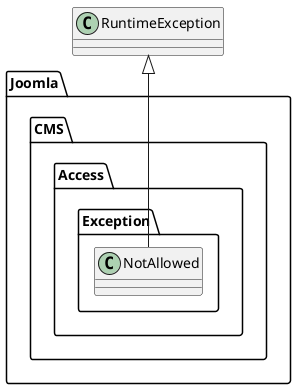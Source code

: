 @startuml
class Joomla.CMS.Access.Exception.NotAllowed
RuntimeException <|-- Joomla.CMS.Access.Exception.NotAllowed

@enduml
